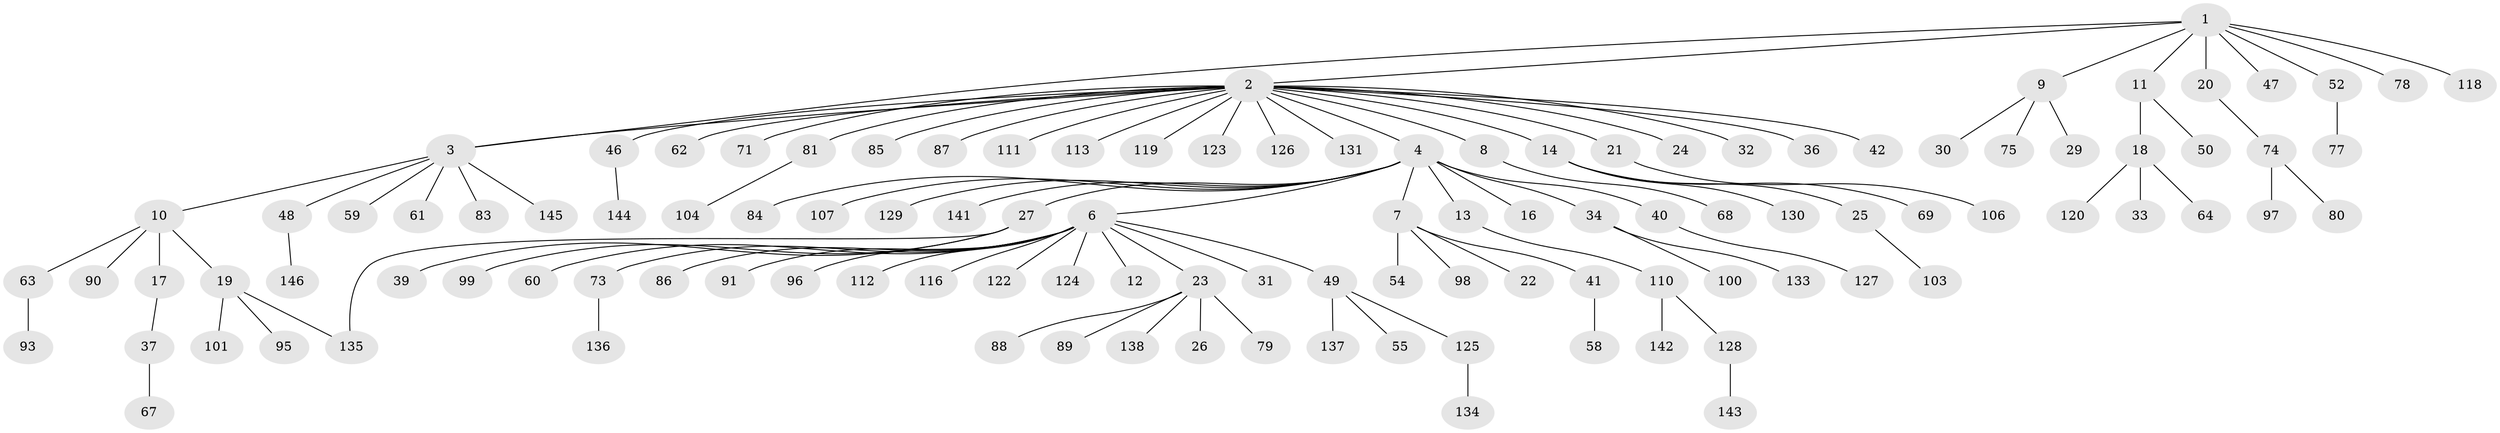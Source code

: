 // Generated by graph-tools (version 1.1) at 2025/52/02/27/25 19:52:00]
// undirected, 115 vertices, 116 edges
graph export_dot {
graph [start="1"]
  node [color=gray90,style=filled];
  1 [super="+5"];
  2 [super="+51"];
  3 [super="+94"];
  4 [super="+70"];
  6 [super="+44"];
  7 [super="+15"];
  8;
  9;
  10 [super="+66"];
  11 [super="+28"];
  12;
  13;
  14 [super="+57"];
  16;
  17;
  18 [super="+43"];
  19 [super="+38"];
  20 [super="+82"];
  21 [super="+56"];
  22 [super="+132"];
  23 [super="+35"];
  24;
  25 [super="+114"];
  26;
  27 [super="+53"];
  29;
  30;
  31;
  32;
  33;
  34;
  36 [super="+45"];
  37;
  39;
  40 [super="+76"];
  41;
  42;
  46 [super="+115"];
  47;
  48 [super="+72"];
  49;
  50 [super="+92"];
  52 [super="+65"];
  54;
  55;
  58;
  59 [super="+102"];
  60;
  61;
  62;
  63;
  64;
  67;
  68;
  69;
  71;
  73;
  74;
  75 [super="+121"];
  77;
  78;
  79;
  80;
  81;
  83;
  84;
  85;
  86;
  87;
  88 [super="+105"];
  89;
  90;
  91;
  93;
  95;
  96;
  97 [super="+108"];
  98;
  99;
  100 [super="+109"];
  101;
  103;
  104;
  106;
  107;
  110 [super="+117"];
  111;
  112;
  113;
  116;
  118 [super="+140"];
  119;
  120;
  122;
  123;
  124;
  125;
  126;
  127;
  128;
  129;
  130;
  131;
  133;
  134;
  135;
  136;
  137 [super="+139"];
  138;
  141;
  142;
  143;
  144;
  145;
  146;
  1 -- 2;
  1 -- 3;
  1 -- 9;
  1 -- 11;
  1 -- 20;
  1 -- 47;
  1 -- 52;
  1 -- 78;
  1 -- 118;
  2 -- 3;
  2 -- 4;
  2 -- 8;
  2 -- 14;
  2 -- 21;
  2 -- 24;
  2 -- 32;
  2 -- 36;
  2 -- 42;
  2 -- 46;
  2 -- 62;
  2 -- 71;
  2 -- 81;
  2 -- 85;
  2 -- 87;
  2 -- 111;
  2 -- 113;
  2 -- 119;
  2 -- 123;
  2 -- 126;
  2 -- 131;
  3 -- 10;
  3 -- 48;
  3 -- 59;
  3 -- 61;
  3 -- 83;
  3 -- 145;
  4 -- 6;
  4 -- 7;
  4 -- 13;
  4 -- 16;
  4 -- 27;
  4 -- 34;
  4 -- 40;
  4 -- 84;
  4 -- 107;
  4 -- 129;
  4 -- 141;
  6 -- 12;
  6 -- 23;
  6 -- 31;
  6 -- 60;
  6 -- 73;
  6 -- 86;
  6 -- 91;
  6 -- 96;
  6 -- 112;
  6 -- 116;
  6 -- 122;
  6 -- 124;
  6 -- 49;
  7 -- 98;
  7 -- 54;
  7 -- 22;
  7 -- 41;
  8 -- 68;
  9 -- 29;
  9 -- 30;
  9 -- 75;
  10 -- 17;
  10 -- 19;
  10 -- 63;
  10 -- 90;
  11 -- 18;
  11 -- 50;
  13 -- 110;
  14 -- 25;
  14 -- 130;
  14 -- 69;
  17 -- 37;
  18 -- 33;
  18 -- 64;
  18 -- 120;
  19 -- 101;
  19 -- 135;
  19 -- 95;
  20 -- 74;
  21 -- 106;
  23 -- 26;
  23 -- 88;
  23 -- 89;
  23 -- 138;
  23 -- 79;
  25 -- 103;
  27 -- 39;
  27 -- 99;
  27 -- 135;
  34 -- 100;
  34 -- 133;
  37 -- 67;
  40 -- 127;
  41 -- 58;
  46 -- 144;
  48 -- 146;
  49 -- 55;
  49 -- 125;
  49 -- 137;
  52 -- 77;
  63 -- 93;
  73 -- 136;
  74 -- 80;
  74 -- 97;
  81 -- 104;
  110 -- 128;
  110 -- 142;
  125 -- 134;
  128 -- 143;
}
